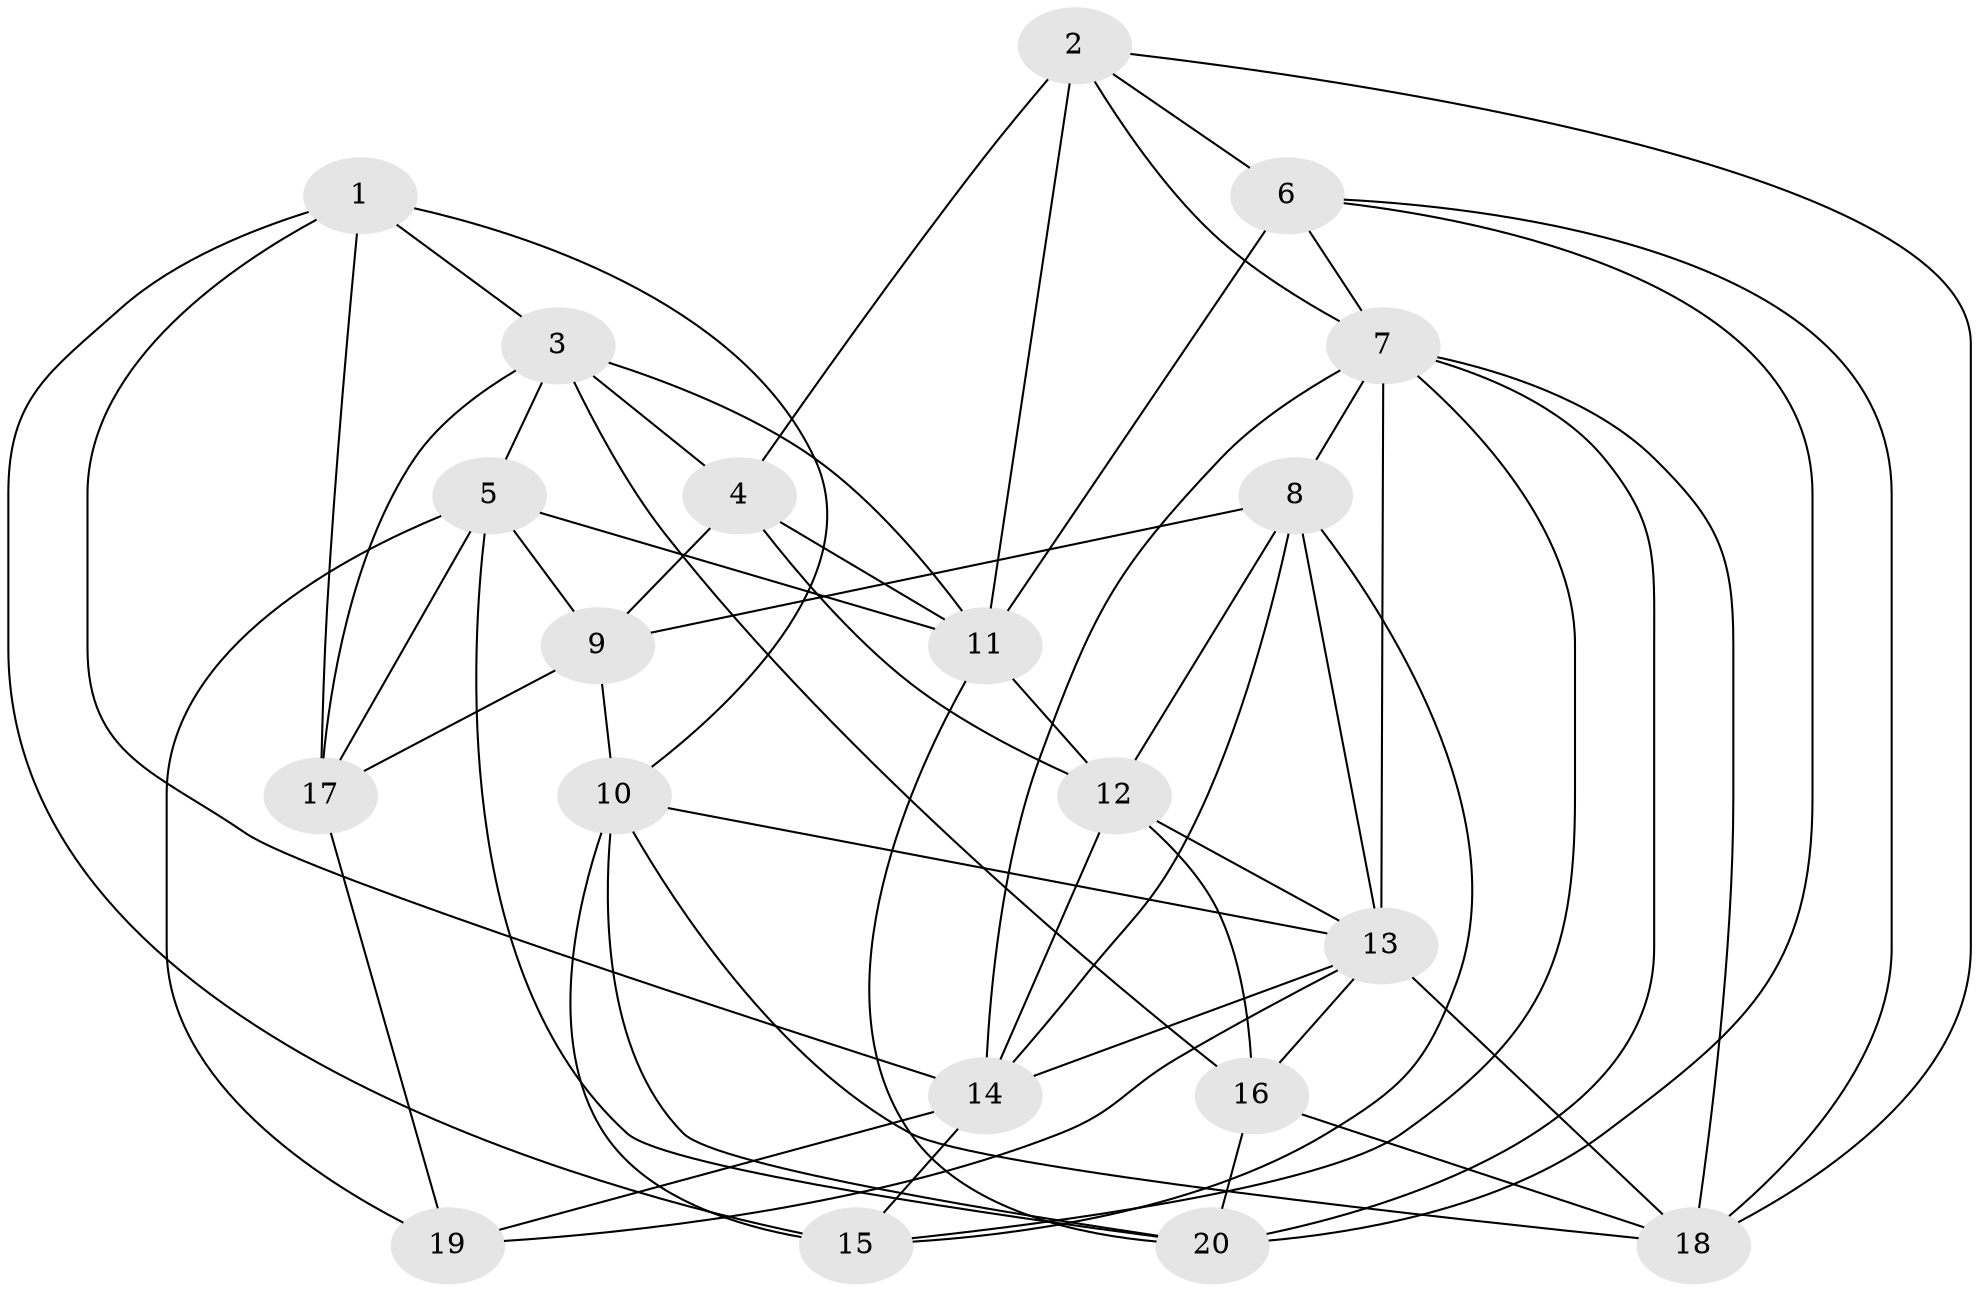 // original degree distribution, {4: 1.0}
// Generated by graph-tools (version 1.1) at 2025/38/03/04/25 23:38:14]
// undirected, 20 vertices, 58 edges
graph export_dot {
  node [color=gray90,style=filled];
  1;
  2;
  3;
  4;
  5;
  6;
  7;
  8;
  9;
  10;
  11;
  12;
  13;
  14;
  15;
  16;
  17;
  18;
  19;
  20;
  1 -- 3 [weight=2.0];
  1 -- 10 [weight=1.0];
  1 -- 14 [weight=1.0];
  1 -- 15 [weight=1.0];
  1 -- 17 [weight=1.0];
  2 -- 4 [weight=2.0];
  2 -- 6 [weight=1.0];
  2 -- 7 [weight=1.0];
  2 -- 11 [weight=1.0];
  2 -- 18 [weight=1.0];
  3 -- 4 [weight=1.0];
  3 -- 5 [weight=1.0];
  3 -- 11 [weight=1.0];
  3 -- 16 [weight=2.0];
  3 -- 17 [weight=1.0];
  4 -- 9 [weight=1.0];
  4 -- 11 [weight=1.0];
  4 -- 12 [weight=1.0];
  5 -- 9 [weight=1.0];
  5 -- 11 [weight=1.0];
  5 -- 17 [weight=1.0];
  5 -- 19 [weight=1.0];
  5 -- 20 [weight=1.0];
  6 -- 7 [weight=1.0];
  6 -- 11 [weight=2.0];
  6 -- 18 [weight=1.0];
  6 -- 20 [weight=1.0];
  7 -- 8 [weight=1.0];
  7 -- 13 [weight=1.0];
  7 -- 14 [weight=1.0];
  7 -- 15 [weight=1.0];
  7 -- 18 [weight=1.0];
  7 -- 20 [weight=1.0];
  8 -- 9 [weight=1.0];
  8 -- 12 [weight=1.0];
  8 -- 13 [weight=1.0];
  8 -- 14 [weight=1.0];
  8 -- 15 [weight=1.0];
  9 -- 10 [weight=2.0];
  9 -- 17 [weight=1.0];
  10 -- 13 [weight=1.0];
  10 -- 15 [weight=2.0];
  10 -- 18 [weight=1.0];
  10 -- 20 [weight=1.0];
  11 -- 12 [weight=1.0];
  11 -- 20 [weight=1.0];
  12 -- 13 [weight=1.0];
  12 -- 14 [weight=1.0];
  12 -- 16 [weight=1.0];
  13 -- 14 [weight=1.0];
  13 -- 16 [weight=1.0];
  13 -- 18 [weight=1.0];
  13 -- 19 [weight=1.0];
  14 -- 15 [weight=1.0];
  14 -- 19 [weight=2.0];
  16 -- 18 [weight=1.0];
  16 -- 20 [weight=1.0];
  17 -- 19 [weight=2.0];
}

